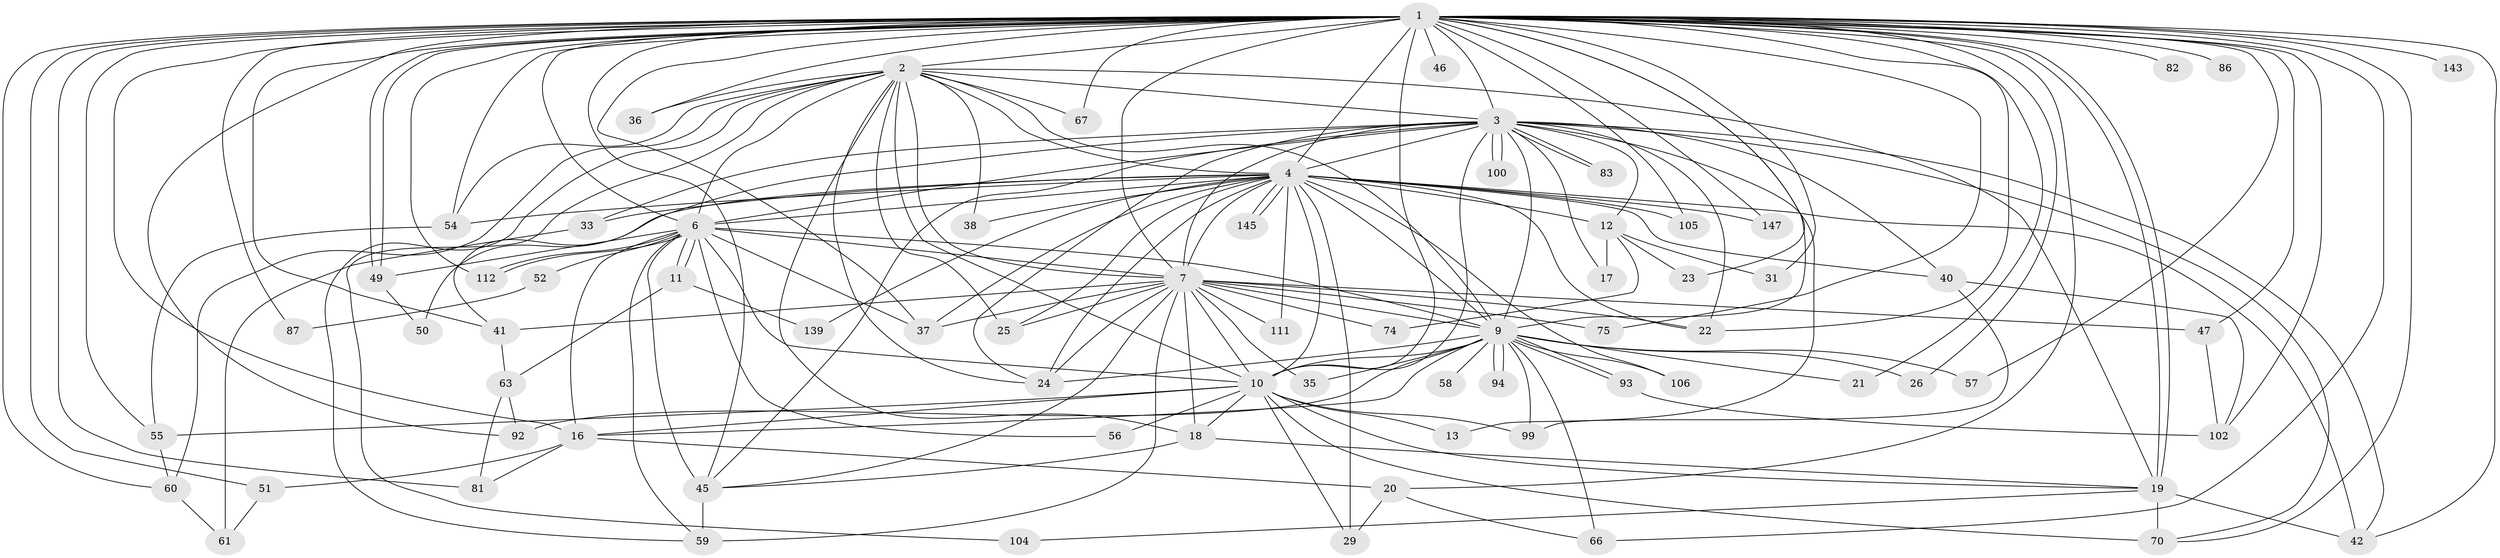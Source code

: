 // original degree distribution, {31: 0.006802721088435374, 23: 0.006802721088435374, 26: 0.006802721088435374, 35: 0.006802721088435374, 17: 0.006802721088435374, 22: 0.006802721088435374, 30: 0.013605442176870748, 29: 0.006802721088435374, 21: 0.006802721088435374, 4: 0.1360544217687075, 6: 0.02040816326530612, 2: 0.5714285714285714, 3: 0.16326530612244897, 7: 0.006802721088435374, 9: 0.006802721088435374, 5: 0.027210884353741496}
// Generated by graph-tools (version 1.1) at 2025/13/03/09/25 04:13:54]
// undirected, 73 vertices, 189 edges
graph export_dot {
graph [start="1"]
  node [color=gray90,style=filled];
  1 [super="+5+68+8"];
  2;
  3;
  4;
  6 [super="+27+108+32+95+14"];
  7 [super="+34"];
  9 [super="+103+53+72+98+107+132+146+15"];
  10 [super="+80+137+144+90"];
  11;
  12;
  13;
  16 [super="+30+88+142"];
  17;
  18 [super="+28"];
  19 [super="+43+44+71+101"];
  20;
  21;
  22 [super="+121+96+77"];
  23;
  24 [super="+62"];
  25 [super="+120+69"];
  26;
  29 [super="+127"];
  31;
  33 [super="+116"];
  35;
  36;
  37 [super="+78+140"];
  38;
  40 [super="+130"];
  41 [super="+110"];
  42 [super="+85+64"];
  45 [super="+134+126+97"];
  46;
  47;
  49 [super="+89+141"];
  50;
  51 [super="+109"];
  52;
  54 [super="+84"];
  55 [super="+117"];
  56;
  57 [super="+76"];
  58;
  59 [super="+65"];
  60 [super="+113"];
  61;
  63;
  66 [super="+73"];
  67;
  70 [super="+135"];
  74;
  75;
  81;
  82;
  83;
  86;
  87;
  92;
  93 [super="+114"];
  94;
  99;
  100;
  102;
  104;
  105;
  106;
  111;
  112 [super="+131"];
  139;
  143;
  145;
  147;
  1 -- 2 [weight=3];
  1 -- 3 [weight=3];
  1 -- 4 [weight=3];
  1 -- 6 [weight=3];
  1 -- 7 [weight=4];
  1 -- 9 [weight=5];
  1 -- 10 [weight=3];
  1 -- 16;
  1 -- 19 [weight=3];
  1 -- 19;
  1 -- 21;
  1 -- 23;
  1 -- 31;
  1 -- 36;
  1 -- 41;
  1 -- 42;
  1 -- 49 [weight=2];
  1 -- 49;
  1 -- 51 [weight=3];
  1 -- 57 [weight=2];
  1 -- 66;
  1 -- 70;
  1 -- 81;
  1 -- 86 [weight=2];
  1 -- 147;
  1 -- 22 [weight=2];
  1 -- 82 [weight=2];
  1 -- 20;
  1 -- 26;
  1 -- 102;
  1 -- 105;
  1 -- 45;
  1 -- 67;
  1 -- 75;
  1 -- 143;
  1 -- 87;
  1 -- 92;
  1 -- 37;
  1 -- 46;
  1 -- 47;
  1 -- 112;
  1 -- 54;
  1 -- 55;
  1 -- 60;
  2 -- 3;
  2 -- 4;
  2 -- 6 [weight=2];
  2 -- 7;
  2 -- 9 [weight=2];
  2 -- 10 [weight=2];
  2 -- 18;
  2 -- 24;
  2 -- 36;
  2 -- 38;
  2 -- 54;
  2 -- 59;
  2 -- 60;
  2 -- 67;
  2 -- 104;
  2 -- 25;
  2 -- 19;
  3 -- 4;
  3 -- 6;
  3 -- 7;
  3 -- 9 [weight=3];
  3 -- 10;
  3 -- 12;
  3 -- 13;
  3 -- 17;
  3 -- 33;
  3 -- 40;
  3 -- 41;
  3 -- 42;
  3 -- 83;
  3 -- 83;
  3 -- 100;
  3 -- 100;
  3 -- 45;
  3 -- 22;
  3 -- 70;
  3 -- 24;
  4 -- 6 [weight=3];
  4 -- 7 [weight=2];
  4 -- 9 [weight=4];
  4 -- 10;
  4 -- 12;
  4 -- 22;
  4 -- 24;
  4 -- 25 [weight=2];
  4 -- 29;
  4 -- 33;
  4 -- 38;
  4 -- 40;
  4 -- 50;
  4 -- 105;
  4 -- 106;
  4 -- 111;
  4 -- 139;
  4 -- 145;
  4 -- 145;
  4 -- 147;
  4 -- 37;
  4 -- 54;
  4 -- 42;
  6 -- 7 [weight=2];
  6 -- 9;
  6 -- 10 [weight=2];
  6 -- 11;
  6 -- 11;
  6 -- 37;
  6 -- 52 [weight=2];
  6 -- 112;
  6 -- 112;
  6 -- 49;
  6 -- 56;
  6 -- 59;
  6 -- 16 [weight=2];
  6 -- 45;
  7 -- 9 [weight=3];
  7 -- 10 [weight=2];
  7 -- 18 [weight=2];
  7 -- 22 [weight=2];
  7 -- 25 [weight=2];
  7 -- 35;
  7 -- 37;
  7 -- 45;
  7 -- 47;
  7 -- 74;
  7 -- 75;
  7 -- 111;
  7 -- 41;
  7 -- 24;
  7 -- 59;
  9 -- 10;
  9 -- 16;
  9 -- 21;
  9 -- 26;
  9 -- 35;
  9 -- 57;
  9 -- 58 [weight=2];
  9 -- 66;
  9 -- 93;
  9 -- 93;
  9 -- 94;
  9 -- 94;
  9 -- 99;
  9 -- 92;
  9 -- 24;
  9 -- 106;
  10 -- 13;
  10 -- 29;
  10 -- 55;
  10 -- 56;
  10 -- 16;
  10 -- 99;
  10 -- 19 [weight=2];
  10 -- 18;
  10 -- 70;
  11 -- 63;
  11 -- 139;
  12 -- 17;
  12 -- 23;
  12 -- 31;
  12 -- 74;
  16 -- 20;
  16 -- 81;
  16 -- 51;
  18 -- 19;
  18 -- 45;
  19 -- 70 [weight=2];
  19 -- 104;
  19 -- 42;
  20 -- 29;
  20 -- 66;
  33 -- 61;
  40 -- 99;
  40 -- 102;
  41 -- 63;
  45 -- 59 [weight=2];
  47 -- 102;
  49 -- 50;
  51 -- 61;
  52 -- 87;
  54 -- 55;
  55 -- 60;
  60 -- 61;
  63 -- 81;
  63 -- 92;
  93 -- 102;
}

